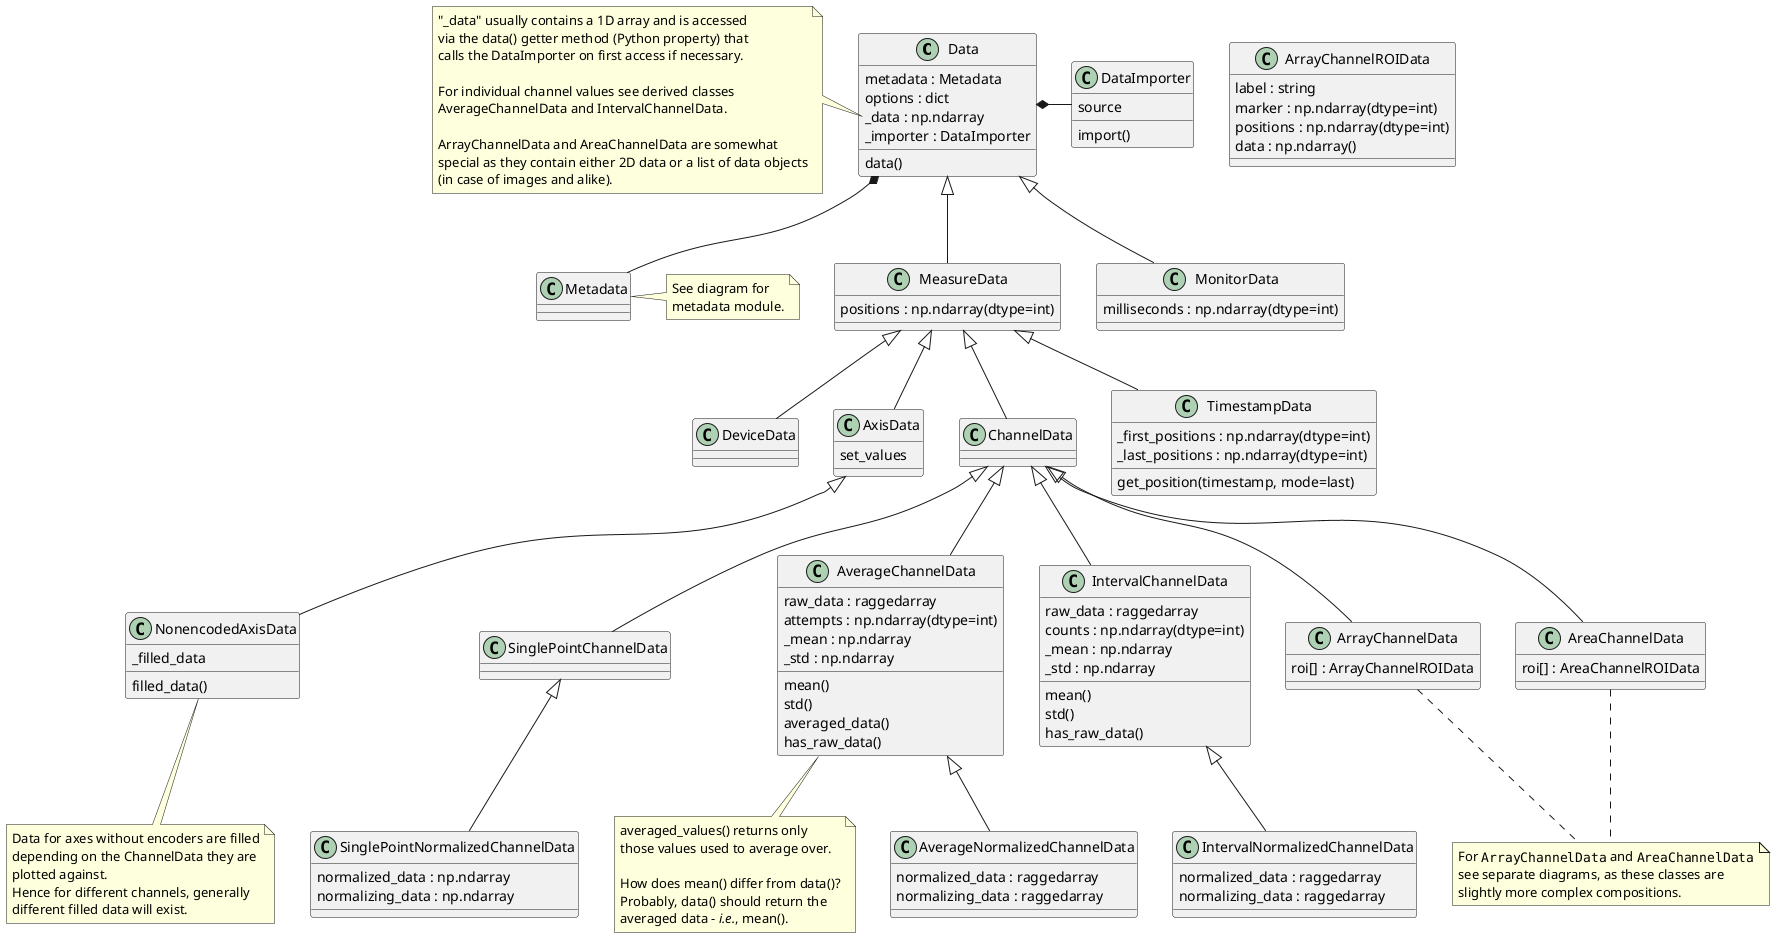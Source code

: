 @startuml
'skinparam dpi 150

class Data {
    metadata : Metadata
    options : dict
    _data : np.ndarray
    _importer : DataImporter
    data()
}
note left of Data::_data
    "_data" usually contains a 1D array and is accessed
    via the data() getter method (Python property) that
    calls the DataImporter on first access if necessary.

    For individual channel values see derived classes
    AverageChannelData and IntervalChannelData.

    ArrayChannelData and AreaChannelData are somewhat
    special as they contain either 2D data or a list of data objects
    (in case of images and alike).
end note

class DataImporter {
    source
    import()
}

class Metadata {
}
note right: See diagram for\nmetadata module.

Data *- DataImporter
Data *-- Metadata

class MeasureData extends Data {
    {field} positions : np.ndarray(dtype=int)
}

class MonitorData extends Data {
    {field} milliseconds : np.ndarray(dtype=int)
}

class DeviceData extends MeasureData

class AxisData extends MeasureData {
    set_values
}

class NonencodedAxisData extends AxisData {
    _filled_data
    filled_data()
}
note bottom of NonencodedAxisData
    Data for axes without encoders are filled
    depending on the ChannelData they are
    plotted against.
    Hence for different channels, generally
    different filled data will exist.
endnote

class ChannelData extends MeasureData {
}

class TimestampData extends MeasureData {
    {field} _first_positions : np.ndarray(dtype=int)
    {field} _last_positions : np.ndarray(dtype=int)
    get_position(timestamp, mode=last)
}

class SinglePointChannelData extends ChannelData {}

class SinglePointNormalizedChannelData extends SinglePointChannelData {
    normalized_data : np.ndarray
    normalizing_data : np.ndarray
}

class AverageChannelData extends ChannelData {
    raw_data : raggedarray
    {field} attempts : np.ndarray(dtype=int)
    _mean : np.ndarray
    _std : np.ndarray
    mean()
    std()
    averaged_data()
    has_raw_data()
}
note bottom of AverageChannelData
    averaged_values() returns only
    those values used to average over.

    How does mean() differ from data()?
    Probably, data() should return the
    averaged data - <i>i.e.</i>, mean().
end note

class AverageNormalizedChannelData extends AverageChannelData {
    normalized_data : raggedarray
    normalizing_data : raggedarray
}


class IntervalChannelData extends ChannelData {
    raw_data : raggedarray
    {field} counts : np.ndarray(dtype=int)
    _mean : np.ndarray
    _std : np.ndarray
    mean()
    std()
    has_raw_data()
}

class IntervalNormalizedChannelData extends IntervalChannelData {
    normalized_data : raggedarray
    normalizing_data : raggedarray
}

class ArrayChannelData extends ChannelData {
    roi[] : ArrayChannelROIData
}

class ArrayChannelROIData {
    {field} label : string
    {field} marker : np.ndarray(dtype=int)
    {field} positions : np.ndarray(dtype=int)
    {field} data : np.ndarray()
}

class AreaChannelData extends ChannelData {
    roi[] : AreaChannelROIData
}

note as array_area_channels_note
    For ""ArrayChannelData"" and ""AreaChannelData""
    see separate diagrams, as these classes are
    slightly more complex compositions.
end note

AreaChannelData .. array_area_channels_note
ArrayChannelData .. array_area_channels_note

@enduml
